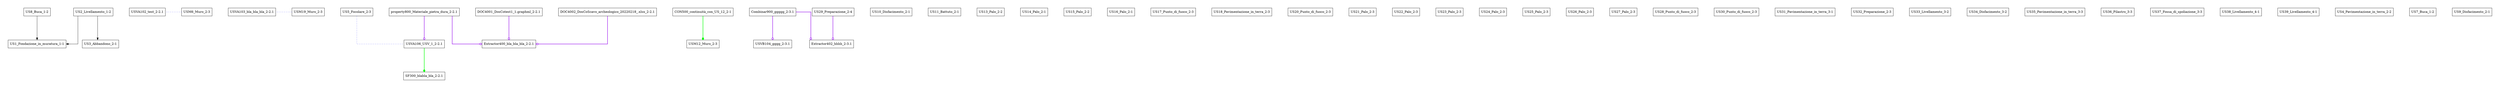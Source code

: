 digraph {
	graph [bb="0,0,9595.5,324",
		compound=true,
		dpi=150,
		nodesep=1,
		pad=0.5,
		rankdir=TB,
		ranksep=1.5,
		splines=ortho
	];
	node [label="\N"];
	subgraph main {
		edge [arrowhead=normal,
			color=black,
			style=solid
		];
		"US1_Fondazione_in_muratura_1-1"	[fillcolor=white,
			height=0.5,
			label="US1_Fondazione_in_muratura_1-1",
			pos="104,162",
			shape=box,
			style=filled,
			width=2.8889];
		"US2_Livellamento_1-2"	[fillcolor=white,
			height=0.5,
			label="US2_Livellamento_1-2",
			pos="322,306",
			shape=box,
			style=filled,
			width=2.0035];
		"US2_Livellamento_1-2" -> "US1_Fondazione_in_muratura_1-1"	[pos="e,208.12,162 264.81,287.76 264.81,249.01 264.81,162 264.81,162 264.81,162 219.63,162 219.63,162"];
		"US3_Abbandono_2-1"	[fillcolor=white,
			height=0.5,
			label="US3_Abbandono_2-1",
			pos="347,162",
			shape=box,
			style=filled,
			width=1.8681];
		"US2_Livellamento_1-2" -> "US3_Abbandono_2-1"	[pos="e,336.94,180.09 336.94,287.76 336.94,287.76 336.94,191.6 336.94,191.6"];
		"US8_Buca_1-2"	[fillcolor=white,
			height=0.5,
			label="US8_Buca_1-2",
			pos="104,306",
			shape=box,
			style=filled,
			width=1.3785];
		"US8_Buca_1-2" -> "US1_Fondazione_in_muratura_1-1"	[pos="e,104,180.09 104,287.76 104,287.76 104,191.6 104,191.6"];
	}
	subgraph main1 {
		edge [arrowhead=none,
			color=blue,
			constraint=False,
			style=dotted
		];
		"USVA102_test_2-2.1"	[fillcolor=white,
			height=0.5,
			label="USVA102_test_2-2.1",
			pos="756,306",
			shape=box,
			style=filled,
			width=1.8368];
		"USVA103_bla_bla_bla_2-2.1"	[fillcolor=white,
			height=0.5,
			label="USVA103_bla_bla_bla_2-2.1",
			pos="1170,306",
			shape=box,
			style=filled,
			width=2.4514];
		"USVA106_USV_1_2-2.1"	[fillcolor=white,
			height=0.5,
			label="USVA106_USV_1_2-2.1",
			pos="2297,162",
			shape=box,
			style=filled,
			width=2.1389];
		"USM19_Muro_2-3"	[fillcolor=white,
			height=0.5,
			label="USM19_Muro_2-3",
			pos="1391,306",
			shape=box,
			style=filled,
			width=1.691];
		"USM19_Muro_2-3" -> "USVA103_bla_bla_bla_2-2.1"	[pos="1329.7,306 1307.8,306 1282.5,306 1258.7,306"];
		"US5_Focolare_2-3"	[fillcolor=white,
			height=0.5,
			label="US5_Focolare_2-3",
			pos="2043,306",
			shape=box,
			style=filled,
			width=1.6493];
		"US5_Focolare_2-3" -> "USVA106_USV_1_2-2.1"	[pos="2043,287.76 2043,249.01 2043,162 2043,162 2043,162 2145,162 2219.8,162"];
		"USM6_Muro_2-3"	[fillcolor=white,
			height=0.5,
			label="USM6_Muro_2-3",
			pos="952,306",
			shape=box,
			style=filled,
			width=1.5972];
		"USM6_Muro_2-3" -> "USVA102_test_2-2.1"	[pos="894.25,306 871.67,306 845.63,306 822.29,306"];
	}
	subgraph main3 {
		edge [arrowhead=diamond,
			color=green,
			style=bold
		];
		"USVA106_USV_1_2-2.1";
		"SF300_blabla_bla_2-2.1"	[fillcolor=white,
			height=0.5,
			label="SF300_blabla_bla_2-2.1",
			pos="2297,18",
			shape=box,
			style=filled,
			width=2.0764];
		"USVA106_USV_1_2-2.1" -> "SF300_blabla_bla_2-2.1"	[pos="e,2297,36.09 2297,143.76 2297,143.76 2297,49.142 2297,49.142"];
		"USM12_Muro_2-3"	[fillcolor=white,
			height=0.5,
			label="USM12_Muro_2-3",
			pos="3529,162",
			shape=box,
			style=filled,
			width=1.691];
		"CON500_continuità_con_US_12_2-1"	[fillcolor=white,
			height=0.5,
			label="CON500_continuità_con_US_12_2-1",
			pos="3529,306",
			shape=box,
			style=filled,
			width=3.066];
		"CON500_continuità_con_US_12_2-1" -> "USM12_Muro_2-3"	[pos="e,3529,180.09 3529,287.76 3529,287.76 3529,193.14 3529,193.14"];
	}
	subgraph main4 {
		edge [arrowhead=odiamond,
			color=purple,
			style=bold
		];
		"USVB104_gggg_2-3.1"	[fillcolor=white,
			height=0.5,
			label="USVB104_gggg_2-3.1",
			pos="1607,162",
			shape=box,
			style=filled,
			width=1.9618];
		"USVA106_USV_1_2-2.1";
		"US29_Preparazione_2-4"	[fillcolor=white,
			height=0.5,
			label="US29_Preparazione_2-4",
			pos="1837,306",
			shape=box,
			style=filled,
			width=2.066];
		"Extractor402_hhhh_2-3.1"	[fillcolor=white,
			height=0.5,
			label="Extractor402_hhhh_2-3.1",
			pos="1832,162",
			shape=box,
			style=filled,
			width=2.1597];
		"US29_Preparazione_2-4" -> "Extractor402_hhhh_2-3.1"	[pos="e,1836.2,180.09 1836.2,287.76 1836.2,287.76 1836.2,193.14 1836.2,193.14"];
		"Extractor400_bla_bla_bla_2-2.1"	[fillcolor=white,
			height=0.5,
			label="Extractor400_bla_bla_bla_2-2.1",
			pos="2611,162",
			shape=box,
			style=filled,
			width=2.6597];
		"DOC4001_DosCo\test1_1.graphml_2-2.1"	[fillcolor=white,
			height=0.5,
			label="DOC4001_DosCo\test1_1.graphml_2-2.1",
			pos="2611,306",
			shape=box,
			style=filled,
			width=3.3264];
		"DOC4001_DosCo\test1_1.graphml_2-2.1" -> "Extractor400_bla_bla_bla_2-2.1"	[pos="e,2611,180.09 2611,287.76 2611,287.76 2611,193.14 2611,193.14"];
		"DOC4002_DosCo\Scavo_archeologico_20220218_.xlsx_2-2.1"	[fillcolor=white,
			height=0.5,
			label="DOC4002_DosCo\Scavo_archeologico_20220218_.xlsx_2-2.1",
			pos="2980,306",
			shape=box,
			style=filled,
			width=4.9201];
		"DOC4002_DosCo\Scavo_archeologico_20220218_.xlsx_2-2.1" -> "Extractor400_bla_bla_bla_2-2.1"	[pos="e,2707,162 2980,287.76 2980,249.01 2980,162 2980,162 2980,162 2720,162 2720,162"];
		"property800_Materiale_pietra_dura_2-2.1"	[fillcolor=white,
			height=0.5,
			label="property800_Materiale_pietra_dura_2-2.1",
			pos="2297,306",
			shape=box,
			style=filled,
			width=3.3993];
		"property800_Materiale_pietra_dura_2-2.1" -> "USVA106_USV_1_2-2.1"	[pos="e,2297,180.09 2297,287.76 2297,287.76 2297,193.14 2297,193.14"];
		"property800_Materiale_pietra_dura_2-2.1" -> "Extractor400_bla_bla_bla_2-2.1"	[pos="e,2514.8,162 2396.7,287.76 2396.7,249.01 2396.7,162 2396.7,162 2396.7,162 2501.8,162 2501.8,162"];
		"Combinar900_ggggg_2-3.1"	[fillcolor=white,
			height=0.5,
			label="Combinar900_ggggg_2-3.1",
			pos="1607,306",
			shape=box,
			style=filled,
			width=2.316];
		"Combinar900_ggggg_2-3.1" -> "USVB104_gggg_2-3.1"	[pos="e,1607,180.09 1607,287.76 1607,287.76 1607,193.14 1607,193.14"];
		"Combinar900_ggggg_2-3.1" -> "Extractor402_hhhh_2-3.1"	[pos="e,1758.4,180.24 1690.7,306 1725.7,306 1758.4,306 1758.4,306 1758.4,306 1758.4,193.29 1758.4,193.29"];
	}
	"US10_Disfacimento_2-1"	[fillcolor=white,
		height=0.5,
		label="US10_Disfacimento_2-1",
		pos="542,306",
		shape=box,
		style=filled,
		width=2.1076];
	"US11_Battuto_2-1"	[fillcolor=white,
		height=0.5,
		label="US11_Battuto_2-1",
		pos="3288,306",
		shape=box,
		style=filled,
		width=1.6389];
	"US13_Palo_2-2"	[fillcolor=white,
		height=0.5,
		label="US13_Palo_2-2",
		pos="3763,306",
		shape=box,
		style=filled,
		width=1.4201];
	"US14_Palo_2-1"	[fillcolor=white,
		height=0.5,
		label="US14_Palo_2-1",
		pos="3937,306",
		shape=box,
		style=filled,
		width=1.4201];
	"US15_Palo_2-2"	[fillcolor=white,
		height=0.5,
		label="US15_Palo_2-2",
		pos="4111,306",
		shape=box,
		style=filled,
		width=1.4201];
	"US16_Palo_2-1"	[fillcolor=white,
		height=0.5,
		label="US16_Palo_2-1",
		pos="4285,306",
		shape=box,
		style=filled,
		width=1.4201];
	"US17_Punto_di_fuoco_2-3"	[fillcolor=white,
		height=0.5,
		label="US17_Punto_di_fuoco_2-3",
		pos="4490,306",
		shape=box,
		style=filled,
		width=2.2847];
	"US18_Pavimentazione_in_terra_2-3"	[fillcolor=white,
		height=0.5,
		label="US18_Pavimentazione_in_terra_2-3",
		pos="4751,306",
		shape=box,
		style=filled,
		width=2.9722];
	"US20_Punto_di_fuoco_2-3"	[fillcolor=white,
		height=0.5,
		label="US20_Punto_di_fuoco_2-3",
		pos="5012,306",
		shape=box,
		style=filled,
		width=2.2847];
	"US21_Palo_2-3"	[fillcolor=white,
		height=0.5,
		label="US21_Palo_2-3",
		pos="5217,306",
		shape=box,
		style=filled,
		width=1.4201];
	"US22_Palo_2-3"	[fillcolor=white,
		height=0.5,
		label="US22_Palo_2-3",
		pos="5391,306",
		shape=box,
		style=filled,
		width=1.4201];
	"US23_Palo_2-3"	[fillcolor=white,
		height=0.5,
		label="US23_Palo_2-3",
		pos="5565,306",
		shape=box,
		style=filled,
		width=1.4201];
	"US24_Palo_2-3"	[fillcolor=white,
		height=0.5,
		label="US24_Palo_2-3",
		pos="5739,306",
		shape=box,
		style=filled,
		width=1.4201];
	"US25_Palo_2-3"	[fillcolor=white,
		height=0.5,
		label="US25_Palo_2-3",
		pos="5913,306",
		shape=box,
		style=filled,
		width=1.4201];
	"US26_Palo_2-3"	[fillcolor=white,
		height=0.5,
		label="US26_Palo_2-3",
		pos="6087,306",
		shape=box,
		style=filled,
		width=1.4201];
	"US27_Palo_2-3"	[fillcolor=white,
		height=0.5,
		label="US27_Palo_2-3",
		pos="6261,306",
		shape=box,
		style=filled,
		width=1.4201];
	"US28_Punto_di_fuoco_2-3"	[fillcolor=white,
		height=0.5,
		label="US28_Punto_di_fuoco_2-3",
		pos="6466,306",
		shape=box,
		style=filled,
		width=2.2847];
	"US30_Punto_di_fuoco_2-3"	[fillcolor=white,
		height=0.5,
		label="US30_Punto_di_fuoco_2-3",
		pos="6703,306",
		shape=box,
		style=filled,
		width=2.2847];
	"US31_Pavimentazione_in_terra_3-1"	[fillcolor=white,
		height=0.5,
		label="US31_Pavimentazione_in_terra_3-1",
		pos="6964,306",
		shape=box,
		style=filled,
		width=2.9722];
	"US32_Preparazione_2-3"	[fillcolor=white,
		height=0.5,
		label="US32_Preparazione_2-3",
		pos="7217,306",
		shape=box,
		style=filled,
		width=2.066];
	"US33_Livellamento_3-2"	[fillcolor=white,
		height=0.5,
		label="US33_Livellamento_3-2",
		pos="7439,306",
		shape=box,
		style=filled,
		width=2.0972];
	"US34_Disfacimento_3-2"	[fillcolor=white,
		height=0.5,
		label="US34_Disfacimento_3-2",
		pos="7662,306",
		shape=box,
		style=filled,
		width=2.1076];
	"US35_Pavimentazione_in_terra_3-3"	[fillcolor=white,
		height=0.5,
		label="US35_Pavimentazione_in_terra_3-3",
		pos="7917,306",
		shape=box,
		style=filled,
		width=2.9722];
	"US36_Pilastro_3-3"	[fillcolor=white,
		height=0.5,
		label="US36_Pilastro_3-3",
		pos="8156,306",
		shape=box,
		style=filled,
		width=1.6597];
	"US37_Fossa_di_spoliazione_3-3"	[fillcolor=white,
		height=0.5,
		label="US37_Fossa_di_spoliazione_3-3",
		pos="8385,306",
		shape=box,
		style=filled,
		width=2.7014];
	"US38_Livellamento_4-1"	[fillcolor=white,
		height=0.5,
		label="US38_Livellamento_4-1",
		pos="8630,306",
		shape=box,
		style=filled,
		width=2.0972];
	"US39_Livellamento_4-1"	[fillcolor=white,
		height=0.5,
		label="US39_Livellamento_4-1",
		pos="8853,306",
		shape=box,
		style=filled,
		width=2.0972];
	"US4_Pavimentazione_in_terra_2-2"	[fillcolor=white,
		height=0.5,
		label="US4_Pavimentazione_in_terra_2-2",
		pos="9104,306",
		shape=box,
		style=filled,
		width=2.8785];
	"US7_Buca_1-2"	[fillcolor=white,
		height=0.5,
		label="US7_Buca_1-2",
		pos="9329,306",
		shape=box,
		style=filled,
		width=1.3785];
	"US9_Disfacimento_2-1"	[fillcolor=white,
		height=0.5,
		label="US9_Disfacimento_2-1",
		pos="9523,306",
		shape=box,
		style=filled,
		width=2.0139];
}
